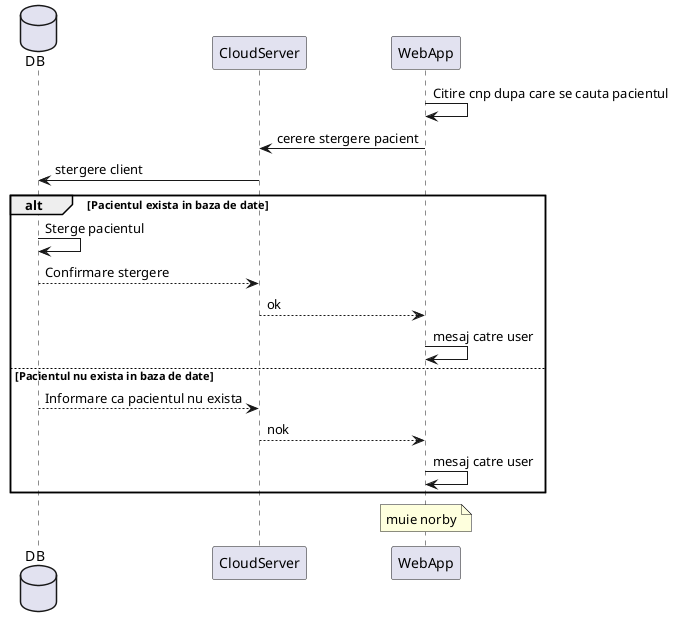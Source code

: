 @startuml Stergere_Pacient

database DB
participant CloudServer
participant WebApp

WebApp -> WebApp: Citire cnp dupa care se cauta pacientul
WebApp -> CloudServer: cerere stergere pacient
CloudServer -> DB: stergere client

alt Pacientul exista in baza de date
    DB -> DB: Sterge pacientul
    DB --> CloudServer: Confirmare stergere
    CloudServer --> WebApp: ok
    WebApp -> WebApp: mesaj catre user
else Pacientul nu exista in baza de date
    DB --> CloudServer: Informare ca pacientul nu exista
    CloudServer --> WebApp: nok
    WebApp -> WebApp: mesaj catre user
end
note over WebApp
    muie norby
end note
@enduml